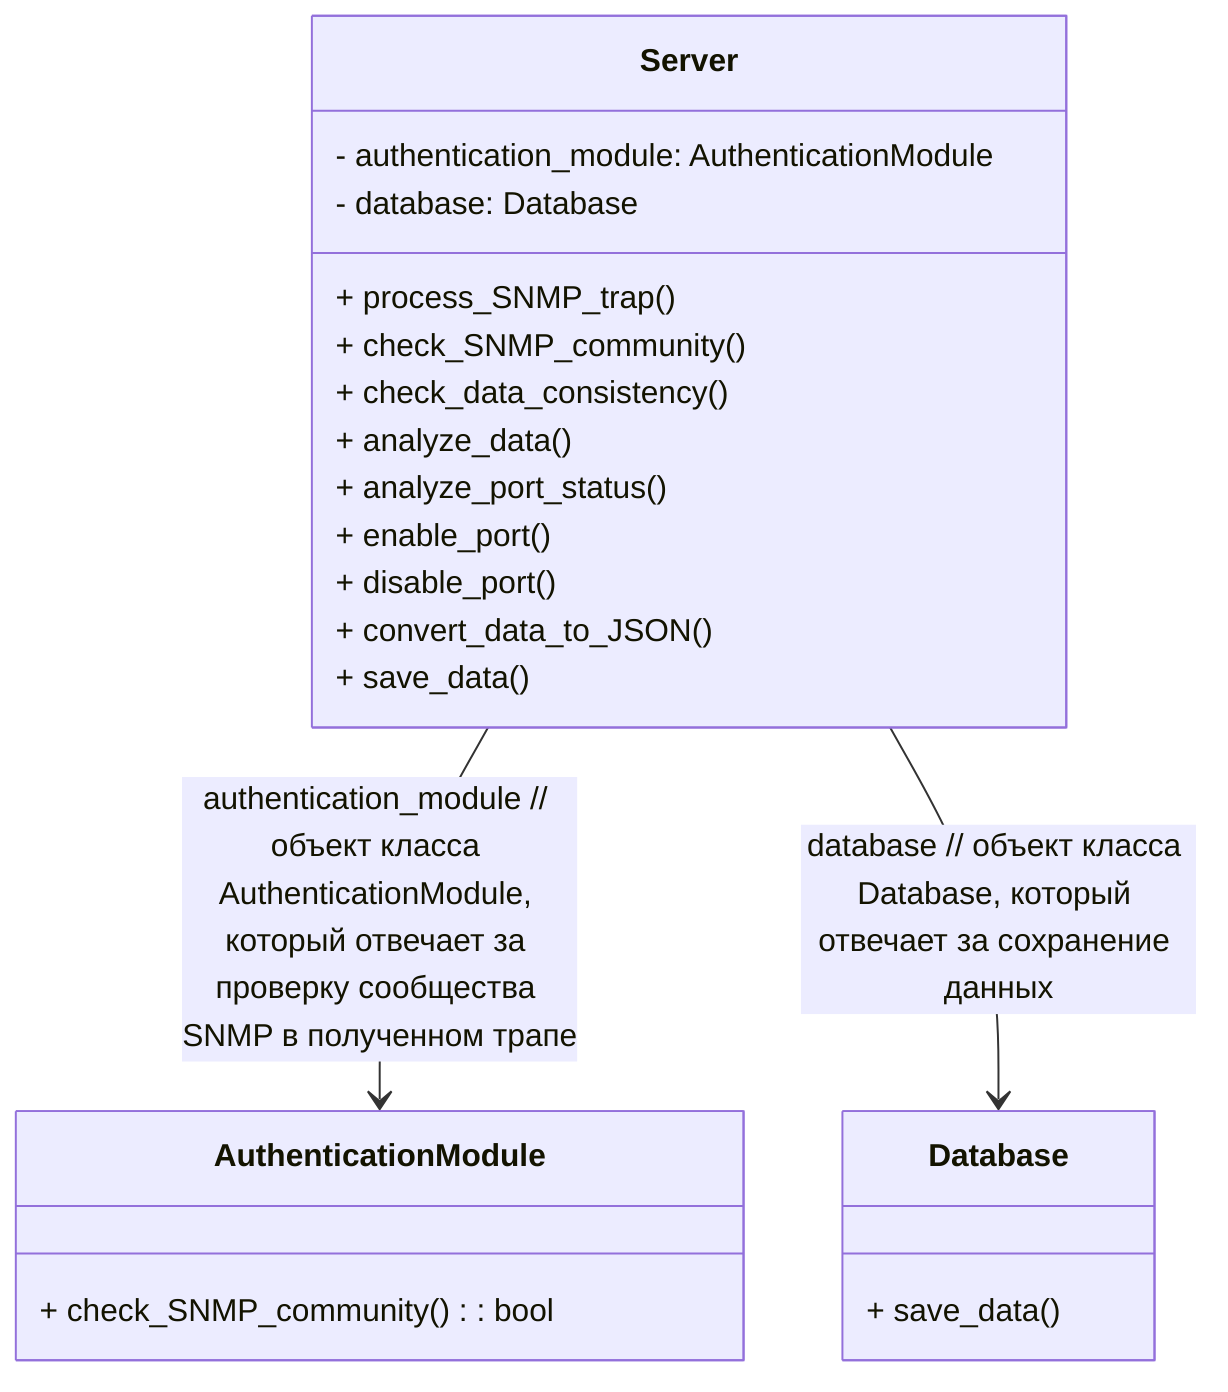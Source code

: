 classDiagram
  class Server {
    - authentication_module: AuthenticationModule
    - database: Database
    + process_SNMP_trap()
    + check_SNMP_community()
    + check_data_consistency()
    + analyze_data()
    + analyze_port_status()
    + enable_port()
    + disable_port()
    + convert_data_to_JSON()
    + save_data()
  }

  class AuthenticationModule {
    + check_SNMP_community(): bool
  }

  class Database {
    + save_data()
  }

  Server --> AuthenticationModule : authentication_module // объект класса AuthenticationModule, который отвечает за проверку сообщества SNMP в полученном трапе
  Server --> Database : database // объект класса Database, который отвечает за сохранение данных